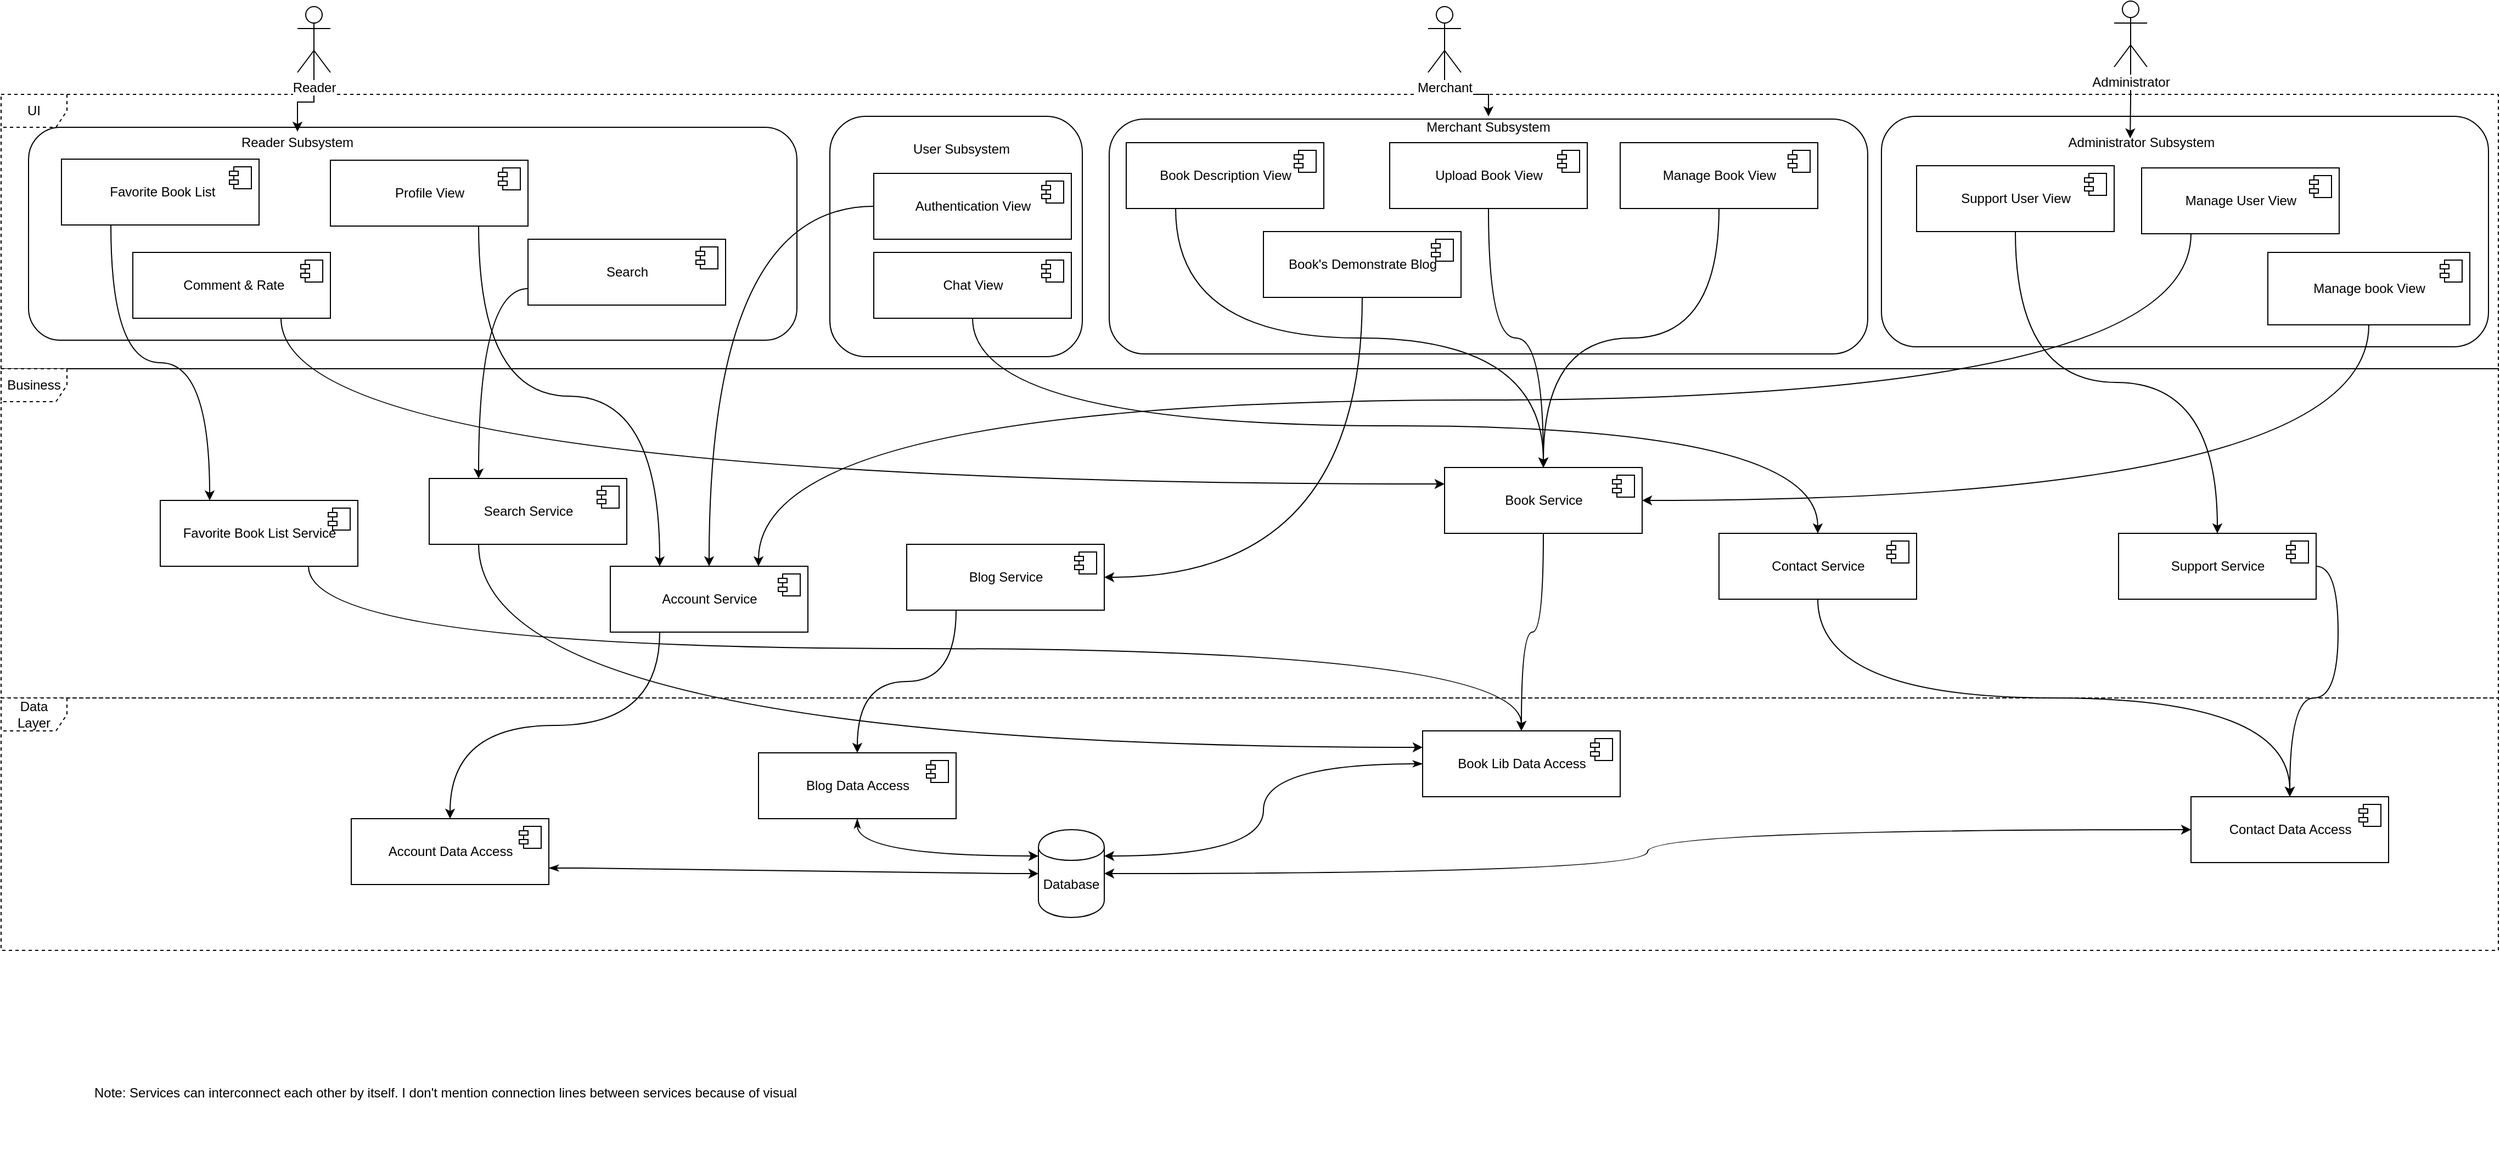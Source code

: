 <mxfile version="12.3.3" type="device" pages="1"><diagram id="C7GpUEIdH-WQ-eeqNN07" name="Page-1"><mxGraphModel dx="1149" dy="535" grid="1" gridSize="10" guides="1" tooltips="1" connect="1" arrows="1" fold="1" page="1" pageScale="1" pageWidth="850" pageHeight="1100" math="0" shadow="0"><root><mxCell id="0"/><mxCell id="1" parent="0"/><mxCell id="7_An1aAAUfNw2XxpDiSi-1" value="UI" style="shape=umlFrame;whiteSpace=wrap;html=1;dashed=1;perimeterSpacing=0;" parent="1" vertex="1"><mxGeometry x="15" y="100" width="2275" height="250" as="geometry"/></mxCell><mxCell id="iolIb010KR8oPxDlIE1v-9" value="" style="rounded=1;whiteSpace=wrap;html=1;fillColor=none;" parent="1" vertex="1"><mxGeometry x="770" y="120" width="230" height="219" as="geometry"/></mxCell><mxCell id="7_An1aAAUfNw2XxpDiSi-12" value="Book Description View" style="html=1;" parent="1" vertex="1"><mxGeometry x="1040" y="144" width="180" height="60" as="geometry"/></mxCell><mxCell id="7_An1aAAUfNw2XxpDiSi-13" value="" style="shape=component;jettyWidth=8;jettyHeight=4;" parent="7_An1aAAUfNw2XxpDiSi-12" vertex="1"><mxGeometry x="1" width="20" height="20" relative="1" as="geometry"><mxPoint x="-27" y="7" as="offset"/></mxGeometry></mxCell><mxCell id="7_An1aAAUfNw2XxpDiSi-20" value="Upload Book View" style="html=1;" parent="1" vertex="1"><mxGeometry x="1280" y="144" width="180" height="60" as="geometry"/></mxCell><mxCell id="7_An1aAAUfNw2XxpDiSi-21" value="" style="shape=component;jettyWidth=8;jettyHeight=4;" parent="7_An1aAAUfNw2XxpDiSi-20" vertex="1"><mxGeometry x="1" width="20" height="20" relative="1" as="geometry"><mxPoint x="-27" y="7" as="offset"/></mxGeometry></mxCell><mxCell id="7_An1aAAUfNw2XxpDiSi-22" value="Manage Book View" style="html=1;" parent="1" vertex="1"><mxGeometry x="1490" y="144" width="180" height="60" as="geometry"/></mxCell><mxCell id="7_An1aAAUfNw2XxpDiSi-23" value="" style="shape=component;jettyWidth=8;jettyHeight=4;" parent="7_An1aAAUfNw2XxpDiSi-22" vertex="1"><mxGeometry x="1" width="20" height="20" relative="1" as="geometry"><mxPoint x="-27" y="7" as="offset"/></mxGeometry></mxCell><mxCell id="iolIb010KR8oPxDlIE1v-7" value="" style="rounded=1;whiteSpace=wrap;html=1;fillColor=none;" parent="1" vertex="1"><mxGeometry x="1024.5" y="122.5" width="691" height="214" as="geometry"/></mxCell><mxCell id="iolIb010KR8oPxDlIE1v-8" value="" style="rounded=1;whiteSpace=wrap;html=1;fillColor=none;" parent="1" vertex="1"><mxGeometry x="1728" y="120" width="553" height="210" as="geometry"/></mxCell><mxCell id="iolIb010KR8oPxDlIE1v-5" value="" style="rounded=1;whiteSpace=wrap;html=1;fillColor=none;" parent="1" vertex="1"><mxGeometry x="40" y="130" width="700" height="194" as="geometry"/></mxCell><mxCell id="7_An1aAAUfNw2XxpDiSi-2" value="Business" style="shape=umlFrame;whiteSpace=wrap;html=1;dashed=1;" parent="1" vertex="1"><mxGeometry x="15" y="350" width="2275" height="300" as="geometry"/></mxCell><mxCell id="7_An1aAAUfNw2XxpDiSi-156" style="edgeStyle=orthogonalEdgeStyle;rounded=0;orthogonalLoop=1;jettySize=auto;html=1;exitX=0.25;exitY=1;exitDx=0;exitDy=0;curved=1;" parent="1" source="7_An1aAAUfNw2XxpDiSi-12" target="7_An1aAAUfNw2XxpDiSi-81" edge="1"><mxGeometry relative="1" as="geometry"/></mxCell><mxCell id="7_An1aAAUfNw2XxpDiSi-155" style="edgeStyle=orthogonalEdgeStyle;rounded=0;orthogonalLoop=1;jettySize=auto;html=1;exitX=0.75;exitY=1;exitDx=0;exitDy=0;entryX=0.25;entryY=0;entryDx=0;entryDy=0;curved=1;" parent="1" source="7_An1aAAUfNw2XxpDiSi-14" target="7_An1aAAUfNw2XxpDiSi-42" edge="1"><mxGeometry relative="1" as="geometry"/></mxCell><mxCell id="7_An1aAAUfNw2XxpDiSi-14" value="Profile View" style="html=1;" parent="1" vertex="1"><mxGeometry x="315" y="160" width="180" height="60" as="geometry"/></mxCell><mxCell id="7_An1aAAUfNw2XxpDiSi-15" value="" style="shape=component;jettyWidth=8;jettyHeight=4;" parent="7_An1aAAUfNw2XxpDiSi-14" vertex="1"><mxGeometry x="1" width="20" height="20" relative="1" as="geometry"><mxPoint x="-27" y="7" as="offset"/></mxGeometry></mxCell><mxCell id="iolIb010KR8oPxDlIE1v-1" style="edgeStyle=orthogonalEdgeStyle;rounded=0;orthogonalLoop=1;jettySize=auto;html=1;exitX=0.5;exitY=1;exitDx=0;exitDy=0;curved=1;" parent="1" source="7_An1aAAUfNw2XxpDiSi-20" target="7_An1aAAUfNw2XxpDiSi-81" edge="1"><mxGeometry relative="1" as="geometry"/></mxCell><mxCell id="iolIb010KR8oPxDlIE1v-2" style="edgeStyle=orthogonalEdgeStyle;rounded=0;orthogonalLoop=1;jettySize=auto;html=1;exitX=0.5;exitY=1;exitDx=0;exitDy=0;entryX=0.5;entryY=0;entryDx=0;entryDy=0;curved=1;" parent="1" source="7_An1aAAUfNw2XxpDiSi-22" target="7_An1aAAUfNw2XxpDiSi-81" edge="1"><mxGeometry relative="1" as="geometry"/></mxCell><mxCell id="7_An1aAAUfNw2XxpDiSi-133" style="edgeStyle=orthogonalEdgeStyle;rounded=0;orthogonalLoop=1;jettySize=auto;html=1;exitX=0.5;exitY=1;exitDx=0;exitDy=0;curved=1;" parent="1" source="7_An1aAAUfNw2XxpDiSi-24" target="7_An1aAAUfNw2XxpDiSi-46" edge="1"><mxGeometry relative="1" as="geometry"/></mxCell><mxCell id="7_An1aAAUfNw2XxpDiSi-24" value="Chat View" style="html=1;" parent="1" vertex="1"><mxGeometry x="810" y="244" width="180" height="60" as="geometry"/></mxCell><mxCell id="7_An1aAAUfNw2XxpDiSi-25" value="" style="shape=component;jettyWidth=8;jettyHeight=4;" parent="7_An1aAAUfNw2XxpDiSi-24" vertex="1"><mxGeometry x="1" width="20" height="20" relative="1" as="geometry"><mxPoint x="-27" y="7" as="offset"/></mxGeometry></mxCell><mxCell id="7_An1aAAUfNw2XxpDiSi-181" style="edgeStyle=orthogonalEdgeStyle;rounded=0;orthogonalLoop=1;jettySize=auto;html=1;exitX=0;exitY=0.5;exitDx=0;exitDy=0;entryX=0.5;entryY=0;entryDx=0;entryDy=0;curved=1;" parent="1" source="7_An1aAAUfNw2XxpDiSi-26" target="7_An1aAAUfNw2XxpDiSi-42" edge="1"><mxGeometry relative="1" as="geometry"><Array as="points"><mxPoint x="660" y="202"/></Array></mxGeometry></mxCell><mxCell id="7_An1aAAUfNw2XxpDiSi-26" value="Authentication View" style="html=1;" parent="1" vertex="1"><mxGeometry x="810" y="172" width="180" height="60" as="geometry"/></mxCell><mxCell id="7_An1aAAUfNw2XxpDiSi-27" value="" style="shape=component;jettyWidth=8;jettyHeight=4;" parent="7_An1aAAUfNw2XxpDiSi-26" vertex="1"><mxGeometry x="1" width="20" height="20" relative="1" as="geometry"><mxPoint x="-27" y="7" as="offset"/></mxGeometry></mxCell><mxCell id="iolIb010KR8oPxDlIE1v-4" style="edgeStyle=orthogonalEdgeStyle;rounded=0;orthogonalLoop=1;jettySize=auto;html=1;exitX=0.25;exitY=1;exitDx=0;exitDy=0;entryX=0.75;entryY=0;entryDx=0;entryDy=0;curved=1;" parent="1" source="7_An1aAAUfNw2XxpDiSi-31" target="7_An1aAAUfNw2XxpDiSi-42" edge="1"><mxGeometry relative="1" as="geometry"/></mxCell><mxCell id="7_An1aAAUfNw2XxpDiSi-31" value="Manage User View" style="html=1;" parent="1" vertex="1"><mxGeometry x="1965" y="167" width="180" height="60" as="geometry"/></mxCell><mxCell id="7_An1aAAUfNw2XxpDiSi-32" value="" style="shape=component;jettyWidth=8;jettyHeight=4;" parent="7_An1aAAUfNw2XxpDiSi-31" vertex="1"><mxGeometry x="1" width="20" height="20" relative="1" as="geometry"><mxPoint x="-27" y="7" as="offset"/></mxGeometry></mxCell><mxCell id="iolIb010KR8oPxDlIE1v-13" style="edgeStyle=orthogonalEdgeStyle;rounded=0;orthogonalLoop=1;jettySize=auto;html=1;exitX=0.75;exitY=1;exitDx=0;exitDy=0;entryX=0.5;entryY=0;entryDx=0;entryDy=0;curved=1;" parent="1" source="7_An1aAAUfNw2XxpDiSi-38" target="7_An1aAAUfNw2XxpDiSi-92" edge="1"><mxGeometry relative="1" as="geometry"/></mxCell><mxCell id="7_An1aAAUfNw2XxpDiSi-38" value="Favorite Book List Service" style="html=1;" parent="1" vertex="1"><mxGeometry x="160" y="470" width="180" height="60" as="geometry"/></mxCell><mxCell id="7_An1aAAUfNw2XxpDiSi-39" value="" style="shape=component;jettyWidth=8;jettyHeight=4;" parent="7_An1aAAUfNw2XxpDiSi-38" vertex="1"><mxGeometry x="1" width="20" height="20" relative="1" as="geometry"><mxPoint x="-27" y="7" as="offset"/></mxGeometry></mxCell><mxCell id="7_An1aAAUfNw2XxpDiSi-146" style="edgeStyle=orthogonalEdgeStyle;rounded=0;orthogonalLoop=1;jettySize=auto;html=1;exitX=0.25;exitY=1;exitDx=0;exitDy=0;entryX=0.5;entryY=0;entryDx=0;entryDy=0;curved=1;" parent="1" source="7_An1aAAUfNw2XxpDiSi-42" target="7_An1aAAUfNw2XxpDiSi-94" edge="1"><mxGeometry relative="1" as="geometry"/></mxCell><mxCell id="7_An1aAAUfNw2XxpDiSi-151" style="edgeStyle=orthogonalEdgeStyle;rounded=0;orthogonalLoop=1;jettySize=auto;html=1;exitX=0.5;exitY=1;exitDx=0;exitDy=0;entryX=0.5;entryY=0;entryDx=0;entryDy=0;curved=1;" parent="1" source="7_An1aAAUfNw2XxpDiSi-46" target="7_An1aAAUfNw2XxpDiSi-97" edge="1"><mxGeometry relative="1" as="geometry"/></mxCell><mxCell id="7_An1aAAUfNw2XxpDiSi-46" value="Contact Service" style="html=1;" parent="1" vertex="1"><mxGeometry x="1580" y="500" width="180" height="60" as="geometry"/></mxCell><mxCell id="7_An1aAAUfNw2XxpDiSi-47" value="" style="shape=component;jettyWidth=8;jettyHeight=4;" parent="7_An1aAAUfNw2XxpDiSi-46" vertex="1"><mxGeometry x="1" width="20" height="20" relative="1" as="geometry"><mxPoint x="-27" y="7" as="offset"/></mxGeometry></mxCell><mxCell id="7_An1aAAUfNw2XxpDiSi-152" style="edgeStyle=orthogonalEdgeStyle;rounded=0;orthogonalLoop=1;jettySize=auto;html=1;exitX=1;exitY=0.5;exitDx=0;exitDy=0;entryX=0.5;entryY=0;entryDx=0;entryDy=0;curved=1;" parent="1" source="7_An1aAAUfNw2XxpDiSi-50" target="7_An1aAAUfNw2XxpDiSi-97" edge="1"><mxGeometry relative="1" as="geometry"/></mxCell><mxCell id="7_An1aAAUfNw2XxpDiSi-50" value="Support Service" style="html=1;" parent="1" vertex="1"><mxGeometry x="1944" y="500" width="180" height="60" as="geometry"/></mxCell><mxCell id="7_An1aAAUfNw2XxpDiSi-51" value="" style="shape=component;jettyWidth=8;jettyHeight=4;" parent="7_An1aAAUfNw2XxpDiSi-50" vertex="1"><mxGeometry x="1" width="20" height="20" relative="1" as="geometry"><mxPoint x="-27" y="7" as="offset"/></mxGeometry></mxCell><mxCell id="iolIb010KR8oPxDlIE1v-3" style="edgeStyle=orthogonalEdgeStyle;rounded=0;orthogonalLoop=1;jettySize=auto;html=1;exitX=0.5;exitY=1;exitDx=0;exitDy=0;entryX=0.5;entryY=0;entryDx=0;entryDy=0;curved=1;" parent="1" source="7_An1aAAUfNw2XxpDiSi-54" target="7_An1aAAUfNw2XxpDiSi-50" edge="1"><mxGeometry relative="1" as="geometry"/></mxCell><mxCell id="7_An1aAAUfNw2XxpDiSi-54" value="Support User View" style="html=1;" parent="1" vertex="1"><mxGeometry x="1760" y="165" width="180" height="60" as="geometry"/></mxCell><mxCell id="7_An1aAAUfNw2XxpDiSi-55" value="" style="shape=component;jettyWidth=8;jettyHeight=4;" parent="7_An1aAAUfNw2XxpDiSi-54" vertex="1"><mxGeometry x="1" width="20" height="20" relative="1" as="geometry"><mxPoint x="-27" y="7" as="offset"/></mxGeometry></mxCell><mxCell id="iolIb010KR8oPxDlIE1v-18" style="edgeStyle=orthogonalEdgeStyle;rounded=0;orthogonalLoop=1;jettySize=auto;html=1;exitX=0.5;exitY=0.5;exitDx=0;exitDy=0;exitPerimeter=0;entryX=0.5;entryY=0;entryDx=0;entryDy=0;" parent="1" source="7_An1aAAUfNw2XxpDiSi-62" target="7_An1aAAUfNw2XxpDiSi-74" edge="1"><mxGeometry relative="1" as="geometry"/></mxCell><mxCell id="7_An1aAAUfNw2XxpDiSi-62" value="Reader" style="shape=umlActor;verticalLabelPosition=bottom;labelBackgroundColor=#ffffff;verticalAlign=top;html=1;outlineConnect=0;fillColor=none;" parent="1" vertex="1"><mxGeometry x="285" y="20" width="30" height="60" as="geometry"/></mxCell><mxCell id="iolIb010KR8oPxDlIE1v-17" style="edgeStyle=orthogonalEdgeStyle;rounded=0;orthogonalLoop=1;jettySize=auto;html=1;exitX=0.5;exitY=0.5;exitDx=0;exitDy=0;exitPerimeter=0;entryX=0.5;entryY=0;entryDx=0;entryDy=0;" parent="1" source="7_An1aAAUfNw2XxpDiSi-68" target="7_An1aAAUfNw2XxpDiSi-75" edge="1"><mxGeometry relative="1" as="geometry"/></mxCell><mxCell id="7_An1aAAUfNw2XxpDiSi-68" value="Merchant" style="shape=umlActor;verticalLabelPosition=bottom;labelBackgroundColor=#ffffff;verticalAlign=top;html=1;outlineConnect=0;fillColor=none;" parent="1" vertex="1"><mxGeometry x="1315" y="20" width="30" height="60" as="geometry"/></mxCell><mxCell id="iolIb010KR8oPxDlIE1v-19" style="edgeStyle=orthogonalEdgeStyle;rounded=0;orthogonalLoop=1;jettySize=auto;html=1;exitX=0.5;exitY=0.5;exitDx=0;exitDy=0;exitPerimeter=0;entryX=0.448;entryY=0.3;entryDx=0;entryDy=0;entryPerimeter=0;" parent="1" source="7_An1aAAUfNw2XxpDiSi-69" target="7_An1aAAUfNw2XxpDiSi-76" edge="1"><mxGeometry relative="1" as="geometry"/></mxCell><mxCell id="7_An1aAAUfNw2XxpDiSi-69" value="Administrator" style="shape=umlActor;verticalLabelPosition=bottom;labelBackgroundColor=#ffffff;verticalAlign=top;html=1;outlineConnect=0;fillColor=none;" parent="1" vertex="1"><mxGeometry x="1940" y="15" width="30" height="60" as="geometry"/></mxCell><mxCell id="7_An1aAAUfNw2XxpDiSi-74" value="Reader Subsystem" style="text;html=1;strokeColor=none;fillColor=none;align=center;verticalAlign=middle;whiteSpace=wrap;rounded=0;" parent="1" vertex="1"><mxGeometry x="185" y="134" width="200" height="20" as="geometry"/></mxCell><mxCell id="7_An1aAAUfNw2XxpDiSi-75" value="Merchant Subsystem" style="text;html=1;strokeColor=none;fillColor=none;align=center;verticalAlign=middle;whiteSpace=wrap;rounded=0;" parent="1" vertex="1"><mxGeometry x="1270" y="120" width="200" height="20" as="geometry"/></mxCell><mxCell id="7_An1aAAUfNw2XxpDiSi-76" value="Administrator Subsystem" style="text;html=1;strokeColor=none;fillColor=none;align=center;verticalAlign=middle;whiteSpace=wrap;rounded=0;" parent="1" vertex="1"><mxGeometry x="1865" y="134" width="200" height="20" as="geometry"/></mxCell><mxCell id="7_An1aAAUfNw2XxpDiSi-81" value="Book Service" style="html=1;" parent="1" vertex="1"><mxGeometry x="1330" y="440" width="180" height="60" as="geometry"/></mxCell><mxCell id="7_An1aAAUfNw2XxpDiSi-82" value="" style="shape=component;jettyWidth=8;jettyHeight=4;" parent="7_An1aAAUfNw2XxpDiSi-81" vertex="1"><mxGeometry x="1" width="20" height="20" relative="1" as="geometry"><mxPoint x="-27" y="7" as="offset"/></mxGeometry></mxCell><mxCell id="7_An1aAAUfNw2XxpDiSi-89" value="Data Layer" style="shape=umlFrame;whiteSpace=wrap;html=1;dashed=1;" parent="1" vertex="1"><mxGeometry x="15" y="650" width="2275" height="230" as="geometry"/></mxCell><mxCell id="7_An1aAAUfNw2XxpDiSi-90" value="" style="shape=cylinder;whiteSpace=wrap;html=1;boundedLbl=1;backgroundOutline=1;fillColor=none;" parent="1" vertex="1"><mxGeometry x="960" y="770" width="60" height="80" as="geometry"/></mxCell><mxCell id="7_An1aAAUfNw2XxpDiSi-91" value="Database" style="text;html=1;strokeColor=none;fillColor=none;align=center;verticalAlign=middle;whiteSpace=wrap;rounded=0;" parent="1" vertex="1"><mxGeometry x="970" y="810" width="40" height="20" as="geometry"/></mxCell><mxCell id="QeqT_SYBiuYe8ock8wFt-9" style="edgeStyle=orthogonalEdgeStyle;rounded=0;orthogonalLoop=1;jettySize=auto;html=1;exitX=0;exitY=0.5;exitDx=0;exitDy=0;entryX=1;entryY=0.3;entryDx=0;entryDy=0;startArrow=classicThin;startFill=1;curved=1;" parent="1" source="7_An1aAAUfNw2XxpDiSi-92" target="7_An1aAAUfNw2XxpDiSi-90" edge="1"><mxGeometry relative="1" as="geometry"/></mxCell><mxCell id="7_An1aAAUfNw2XxpDiSi-92" value="Book Lib Data Access" style="html=1;" parent="1" vertex="1"><mxGeometry x="1310" y="680" width="180" height="60" as="geometry"/></mxCell><mxCell id="7_An1aAAUfNw2XxpDiSi-93" value="" style="shape=component;jettyWidth=8;jettyHeight=4;" parent="7_An1aAAUfNw2XxpDiSi-92" vertex="1"><mxGeometry x="1" width="20" height="20" relative="1" as="geometry"><mxPoint x="-27" y="7" as="offset"/></mxGeometry></mxCell><mxCell id="QeqT_SYBiuYe8ock8wFt-10" style="edgeStyle=entityRelationEdgeStyle;rounded=0;orthogonalLoop=1;jettySize=auto;html=1;exitX=1;exitY=0.75;exitDx=0;exitDy=0;entryX=0;entryY=0.5;entryDx=0;entryDy=0;startArrow=classicThin;startFill=1;" parent="1" source="7_An1aAAUfNw2XxpDiSi-94" target="7_An1aAAUfNw2XxpDiSi-90" edge="1"><mxGeometry relative="1" as="geometry"/></mxCell><mxCell id="7_An1aAAUfNw2XxpDiSi-94" value="Account Data Access" style="html=1;" parent="1" vertex="1"><mxGeometry x="334" y="760" width="180" height="60" as="geometry"/></mxCell><mxCell id="7_An1aAAUfNw2XxpDiSi-95" value="" style="shape=component;jettyWidth=8;jettyHeight=4;" parent="7_An1aAAUfNw2XxpDiSi-94" vertex="1"><mxGeometry x="1" width="20" height="20" relative="1" as="geometry"><mxPoint x="-27" y="7" as="offset"/></mxGeometry></mxCell><mxCell id="7_An1aAAUfNw2XxpDiSi-96" value="" style="endArrow=classic;startArrow=classic;html=1;entryX=1;entryY=0.5;entryDx=0;entryDy=0;exitX=0;exitY=0.5;exitDx=0;exitDy=0;edgeStyle=orthogonalEdgeStyle;curved=1;" parent="1" source="7_An1aAAUfNw2XxpDiSi-97" target="7_An1aAAUfNw2XxpDiSi-90" edge="1"><mxGeometry width="50" height="50" relative="1" as="geometry"><mxPoint x="10" y="820" as="sourcePoint"/><mxPoint x="60" y="770" as="targetPoint"/></mxGeometry></mxCell><mxCell id="7_An1aAAUfNw2XxpDiSi-97" value="Contact Data Access" style="html=1;" parent="1" vertex="1"><mxGeometry x="2010" y="740" width="180" height="60" as="geometry"/></mxCell><mxCell id="7_An1aAAUfNw2XxpDiSi-98" value="" style="shape=component;jettyWidth=8;jettyHeight=4;" parent="7_An1aAAUfNw2XxpDiSi-97" vertex="1"><mxGeometry x="1" width="20" height="20" relative="1" as="geometry"><mxPoint x="-27" y="7" as="offset"/></mxGeometry></mxCell><mxCell id="7_An1aAAUfNw2XxpDiSi-172" style="edgeStyle=orthogonalEdgeStyle;rounded=0;orthogonalLoop=1;jettySize=auto;html=1;exitX=0.25;exitY=1;exitDx=0;exitDy=0;entryX=0.25;entryY=0;entryDx=0;entryDy=0;curved=1;" parent="1" source="7_An1aAAUfNw2XxpDiSi-8" target="7_An1aAAUfNw2XxpDiSi-38" edge="1"><mxGeometry relative="1" as="geometry"/></mxCell><mxCell id="7_An1aAAUfNw2XxpDiSi-8" value="&amp;nbsp;Favorite Book List" style="html=1;" parent="1" vertex="1"><mxGeometry x="70" y="159" width="180" height="60" as="geometry"/></mxCell><mxCell id="7_An1aAAUfNw2XxpDiSi-9" value="" style="shape=component;jettyWidth=8;jettyHeight=4;" parent="7_An1aAAUfNw2XxpDiSi-8" vertex="1"><mxGeometry x="1" width="20" height="20" relative="1" as="geometry"><mxPoint x="-27" y="7" as="offset"/></mxGeometry></mxCell><mxCell id="7_An1aAAUfNw2XxpDiSi-42" value="Account Service" style="html=1;" parent="1" vertex="1"><mxGeometry x="570" y="530" width="180" height="60" as="geometry"/></mxCell><mxCell id="7_An1aAAUfNw2XxpDiSi-43" value="" style="shape=component;jettyWidth=8;jettyHeight=4;" parent="7_An1aAAUfNw2XxpDiSi-42" vertex="1"><mxGeometry x="1" width="20" height="20" relative="1" as="geometry"><mxPoint x="-27" y="7" as="offset"/></mxGeometry></mxCell><mxCell id="iolIb010KR8oPxDlIE1v-10" value="User Subsystem" style="text;html=1;strokeColor=none;fillColor=none;align=center;verticalAlign=middle;whiteSpace=wrap;rounded=0;" parent="1" vertex="1"><mxGeometry x="800" y="140" width="180" height="20" as="geometry"/></mxCell><mxCell id="QeqT_SYBiuYe8ock8wFt-3" style="edgeStyle=orthogonalEdgeStyle;rounded=0;orthogonalLoop=1;jettySize=auto;html=1;exitX=0.5;exitY=1;exitDx=0;exitDy=0;entryX=1;entryY=0.5;entryDx=0;entryDy=0;curved=1;" parent="1" source="iolIb010KR8oPxDlIE1v-15" target="QeqT_SYBiuYe8ock8wFt-1" edge="1"><mxGeometry relative="1" as="geometry"><Array as="points"><mxPoint x="1255" y="540"/></Array></mxGeometry></mxCell><mxCell id="iolIb010KR8oPxDlIE1v-15" value="Book's Demonstrate Blog" style="html=1;" parent="1" vertex="1"><mxGeometry x="1165" y="225" width="180" height="60" as="geometry"/></mxCell><mxCell id="iolIb010KR8oPxDlIE1v-16" value="" style="shape=component;jettyWidth=8;jettyHeight=4;" parent="iolIb010KR8oPxDlIE1v-15" vertex="1"><mxGeometry x="1" width="20" height="20" relative="1" as="geometry"><mxPoint x="-27" y="7" as="offset"/></mxGeometry></mxCell><mxCell id="QeqT_SYBiuYe8ock8wFt-7" style="edgeStyle=orthogonalEdgeStyle;rounded=0;orthogonalLoop=1;jettySize=auto;html=1;exitX=0.25;exitY=1;exitDx=0;exitDy=0;curved=1;" parent="1" source="QeqT_SYBiuYe8ock8wFt-1" target="QeqT_SYBiuYe8ock8wFt-5" edge="1"><mxGeometry relative="1" as="geometry"/></mxCell><mxCell id="QeqT_SYBiuYe8ock8wFt-1" value="Blog Service" style="html=1;" parent="1" vertex="1"><mxGeometry x="840" y="510" width="180" height="60" as="geometry"/></mxCell><mxCell id="QeqT_SYBiuYe8ock8wFt-2" value="" style="shape=component;jettyWidth=8;jettyHeight=4;" parent="QeqT_SYBiuYe8ock8wFt-1" vertex="1"><mxGeometry x="1" width="20" height="20" relative="1" as="geometry"><mxPoint x="-27" y="7" as="offset"/></mxGeometry></mxCell><mxCell id="QeqT_SYBiuYe8ock8wFt-8" style="edgeStyle=orthogonalEdgeStyle;orthogonalLoop=1;jettySize=auto;html=1;exitX=0.5;exitY=1;exitDx=0;exitDy=0;entryX=0;entryY=0.3;entryDx=0;entryDy=0;rounded=0;startArrow=classicThin;startFill=1;curved=1;" parent="1" source="QeqT_SYBiuYe8ock8wFt-5" target="7_An1aAAUfNw2XxpDiSi-90" edge="1"><mxGeometry relative="1" as="geometry"/></mxCell><mxCell id="QeqT_SYBiuYe8ock8wFt-5" value="Blog Data Access" style="html=1;" parent="1" vertex="1"><mxGeometry x="705" y="700" width="180" height="60" as="geometry"/></mxCell><mxCell id="QeqT_SYBiuYe8ock8wFt-6" value="" style="shape=component;jettyWidth=8;jettyHeight=4;" parent="QeqT_SYBiuYe8ock8wFt-5" vertex="1"><mxGeometry x="1" width="20" height="20" relative="1" as="geometry"><mxPoint x="-27" y="7" as="offset"/></mxGeometry></mxCell><mxCell id="Lzz998TY6CI-B3zQjm-8-10" style="edgeStyle=orthogonalEdgeStyle;curved=1;rounded=0;orthogonalLoop=1;jettySize=auto;html=1;exitX=0.75;exitY=1;exitDx=0;exitDy=0;entryX=0;entryY=0.25;entryDx=0;entryDy=0;" parent="1" source="Lzz998TY6CI-B3zQjm-8-1" target="7_An1aAAUfNw2XxpDiSi-81" edge="1"><mxGeometry relative="1" as="geometry"/></mxCell><mxCell id="Lzz998TY6CI-B3zQjm-8-1" value="&amp;nbsp;Comment &amp;amp; Rate" style="html=1;" parent="1" vertex="1"><mxGeometry x="135" y="244" width="180" height="60" as="geometry"/></mxCell><mxCell id="Lzz998TY6CI-B3zQjm-8-2" value="" style="shape=component;jettyWidth=8;jettyHeight=4;" parent="Lzz998TY6CI-B3zQjm-8-1" vertex="1"><mxGeometry x="1" width="20" height="20" relative="1" as="geometry"><mxPoint x="-27" y="7" as="offset"/></mxGeometry></mxCell><mxCell id="Lzz998TY6CI-B3zQjm-8-8" style="edgeStyle=orthogonalEdgeStyle;curved=1;rounded=0;orthogonalLoop=1;jettySize=auto;html=1;exitX=0;exitY=0.75;exitDx=0;exitDy=0;entryX=0.25;entryY=0;entryDx=0;entryDy=0;" parent="1" source="Lzz998TY6CI-B3zQjm-8-3" target="Lzz998TY6CI-B3zQjm-8-6" edge="1"><mxGeometry relative="1" as="geometry"/></mxCell><mxCell id="Lzz998TY6CI-B3zQjm-8-3" value="Search" style="html=1;" parent="1" vertex="1"><mxGeometry x="495" y="232" width="180" height="60" as="geometry"/></mxCell><mxCell id="Lzz998TY6CI-B3zQjm-8-4" value="" style="shape=component;jettyWidth=8;jettyHeight=4;" parent="Lzz998TY6CI-B3zQjm-8-3" vertex="1"><mxGeometry x="1" width="20" height="20" relative="1" as="geometry"><mxPoint x="-27" y="7" as="offset"/></mxGeometry></mxCell><mxCell id="Lzz998TY6CI-B3zQjm-8-9" style="edgeStyle=orthogonalEdgeStyle;curved=1;rounded=0;orthogonalLoop=1;jettySize=auto;html=1;exitX=0.25;exitY=1;exitDx=0;exitDy=0;entryX=0;entryY=0.25;entryDx=0;entryDy=0;" parent="1" source="Lzz998TY6CI-B3zQjm-8-6" target="7_An1aAAUfNw2XxpDiSi-92" edge="1"><mxGeometry relative="1" as="geometry"/></mxCell><mxCell id="Lzz998TY6CI-B3zQjm-8-6" value="Search Service" style="html=1;" parent="1" vertex="1"><mxGeometry x="405" y="450" width="180" height="60" as="geometry"/></mxCell><mxCell id="Lzz998TY6CI-B3zQjm-8-7" value="" style="shape=component;jettyWidth=8;jettyHeight=4;" parent="Lzz998TY6CI-B3zQjm-8-6" vertex="1"><mxGeometry x="1" width="20" height="20" relative="1" as="geometry"><mxPoint x="-27" y="7" as="offset"/></mxGeometry></mxCell><mxCell id="00NhawiMC2G4QLCg8OtP-1" style="edgeStyle=orthogonalEdgeStyle;rounded=0;orthogonalLoop=1;jettySize=auto;html=1;exitX=0.5;exitY=1;exitDx=0;exitDy=0;curved=1;entryX=0.5;entryY=0;entryDx=0;entryDy=0;" edge="1" parent="1" source="7_An1aAAUfNw2XxpDiSi-81" target="7_An1aAAUfNw2XxpDiSi-92"><mxGeometry relative="1" as="geometry"><mxPoint x="1379.667" y="213.667" as="sourcePoint"/><mxPoint x="1430.333" y="450" as="targetPoint"/></mxGeometry></mxCell><mxCell id="00NhawiMC2G4QLCg8OtP-2" value="Note: Services can interconnect each other by itself. I don't mention connection lines between services because of visual" style="text;html=1;strokeColor=none;fillColor=none;align=center;verticalAlign=middle;whiteSpace=wrap;rounded=0;" vertex="1" parent="1"><mxGeometry x="80" y="960" width="680" height="100" as="geometry"/></mxCell><mxCell id="00NhawiMC2G4QLCg8OtP-3" value="Manage book View" style="html=1;" vertex="1" parent="1"><mxGeometry x="2080" y="244" width="184" height="66" as="geometry"/></mxCell><mxCell id="00NhawiMC2G4QLCg8OtP-4" value="" style="shape=component;jettyWidth=8;jettyHeight=4;" vertex="1" parent="00NhawiMC2G4QLCg8OtP-3"><mxGeometry x="1" width="20" height="20" relative="1" as="geometry"><mxPoint x="-27" y="7" as="offset"/></mxGeometry></mxCell><mxCell id="00NhawiMC2G4QLCg8OtP-5" style="edgeStyle=orthogonalEdgeStyle;rounded=0;orthogonalLoop=1;jettySize=auto;html=1;exitX=0.5;exitY=1;exitDx=0;exitDy=0;entryX=1;entryY=0.5;entryDx=0;entryDy=0;curved=1;" edge="1" parent="1" source="00NhawiMC2G4QLCg8OtP-3" target="7_An1aAAUfNw2XxpDiSi-81"><mxGeometry relative="1" as="geometry"><mxPoint x="1859.667" y="235" as="sourcePoint"/><mxPoint x="2043.667" y="509.667" as="targetPoint"/></mxGeometry></mxCell></root></mxGraphModel></diagram></mxfile>